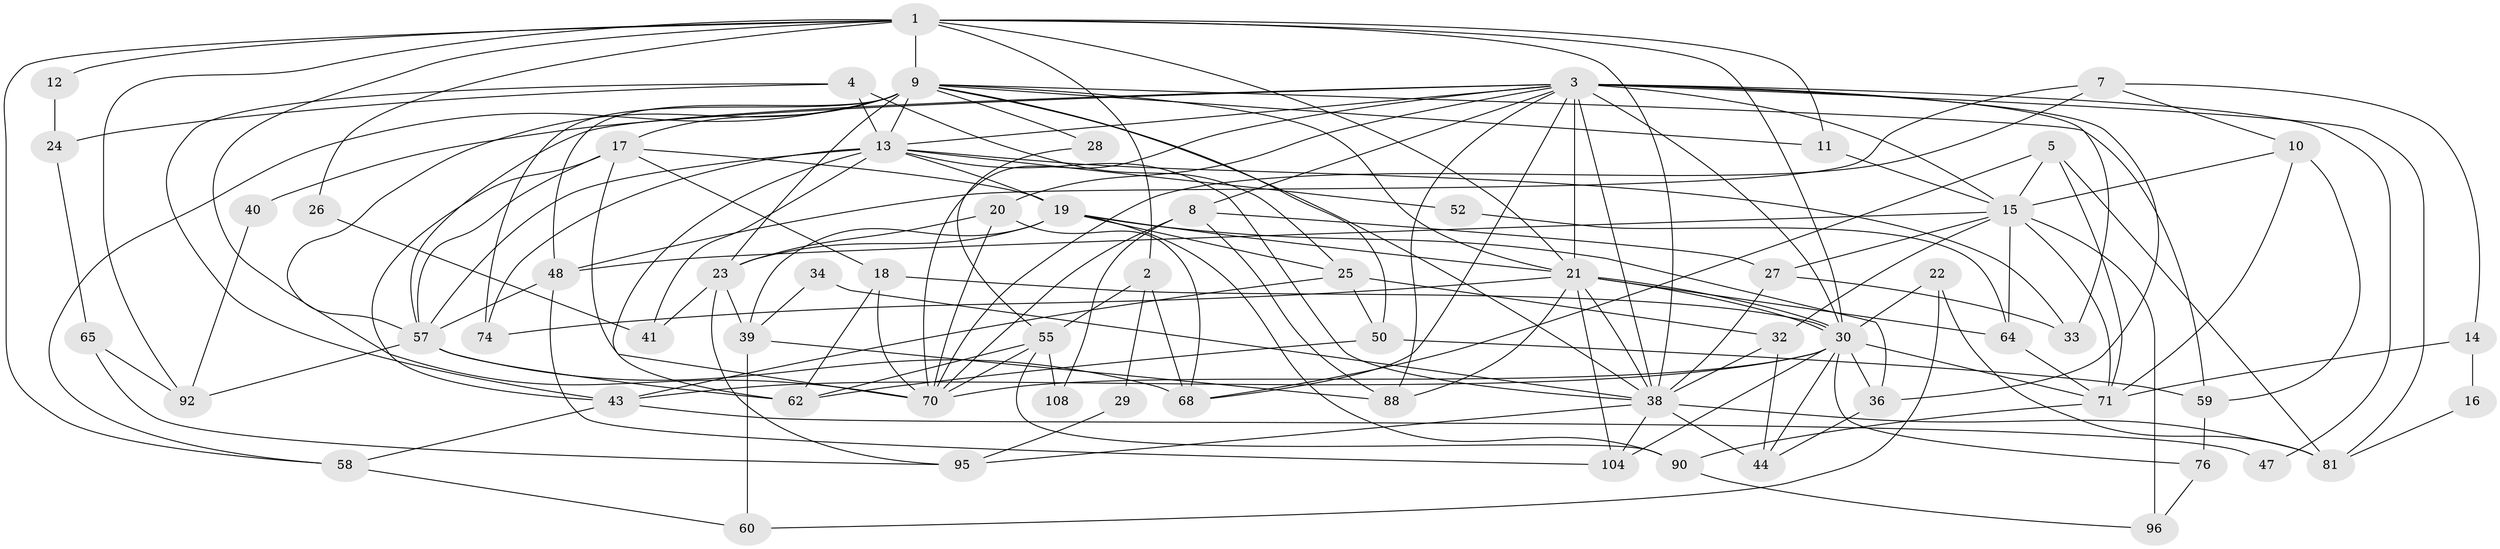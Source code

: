 // original degree distribution, {4: 0.3611111111111111, 7: 0.037037037037037035, 2: 0.12037037037037036, 3: 0.25, 5: 0.1388888888888889, 6: 0.07407407407407407, 10: 0.009259259259259259, 8: 0.009259259259259259}
// Generated by graph-tools (version 1.1) at 2025/18/03/04/25 18:18:50]
// undirected, 64 vertices, 161 edges
graph export_dot {
graph [start="1"]
  node [color=gray90,style=filled];
  1 [super="+6+53"];
  2;
  3 [super="+94+97+37+35"];
  4 [super="+56"];
  5 [super="+87"];
  7;
  8;
  9 [super="+46+86+49+31"];
  10;
  11;
  12;
  13 [super="+61+78"];
  14;
  15 [super="+99"];
  16;
  17;
  18 [super="+83"];
  19 [super="+106"];
  20;
  21 [super="+45"];
  22;
  23 [super="+63"];
  24;
  25;
  26;
  27 [super="+101"];
  28;
  29;
  30 [super="+75"];
  32;
  33;
  34;
  36;
  38 [super="+80+93+66"];
  39 [super="+51"];
  40;
  41;
  43 [super="+77"];
  44;
  47;
  48;
  50;
  52;
  55;
  57 [super="+85+91"];
  58;
  59;
  60;
  62;
  64;
  65;
  68 [super="+98"];
  70 [super="+100"];
  71 [super="+102"];
  74;
  76;
  81;
  88;
  90;
  92;
  95;
  96;
  104;
  108;
  1 -- 12;
  1 -- 21;
  1 -- 30;
  1 -- 2;
  1 -- 58;
  1 -- 38;
  1 -- 70;
  1 -- 9;
  1 -- 11;
  1 -- 26;
  1 -- 92;
  2 -- 55;
  2 -- 29;
  2 -- 68;
  3 -- 88;
  3 -- 21 [weight=3];
  3 -- 68;
  3 -- 33;
  3 -- 36;
  3 -- 47;
  3 -- 20;
  3 -- 38;
  3 -- 8;
  3 -- 30;
  3 -- 81;
  3 -- 40;
  3 -- 57;
  3 -- 13 [weight=2];
  3 -- 15;
  3 -- 70;
  4 -- 13 [weight=3];
  4 -- 24;
  4 -- 25;
  4 -- 43;
  5 -- 81;
  5 -- 71;
  5 -- 15;
  5 -- 68;
  7 -- 10;
  7 -- 48;
  7 -- 14;
  7 -- 70;
  8 -- 70;
  8 -- 88;
  8 -- 108;
  8 -- 27;
  9 -- 13 [weight=2];
  9 -- 48;
  9 -- 17;
  9 -- 50;
  9 -- 11;
  9 -- 28;
  9 -- 58;
  9 -- 74;
  9 -- 59;
  9 -- 21;
  9 -- 57;
  9 -- 38;
  9 -- 23;
  10 -- 15;
  10 -- 59;
  10 -- 71;
  11 -- 15;
  12 -- 24;
  13 -- 38;
  13 -- 41 [weight=2];
  13 -- 52;
  13 -- 57;
  13 -- 62;
  13 -- 33;
  13 -- 74;
  13 -- 19;
  14 -- 71;
  14 -- 16;
  15 -- 48;
  15 -- 96;
  15 -- 32;
  15 -- 64;
  15 -- 71;
  15 -- 27;
  16 -- 81;
  17 -- 43;
  17 -- 70;
  17 -- 18;
  17 -- 57;
  17 -- 19;
  18 -- 62;
  18 -- 30;
  18 -- 70;
  19 -- 36;
  19 -- 23;
  19 -- 21;
  19 -- 39;
  19 -- 25;
  19 -- 90;
  20 -- 23;
  20 -- 70;
  20 -- 68;
  21 -- 30;
  21 -- 30;
  21 -- 64;
  21 -- 104;
  21 -- 74;
  21 -- 88;
  21 -- 38;
  22 -- 81;
  22 -- 30;
  22 -- 60;
  23 -- 41;
  23 -- 39 [weight=2];
  23 -- 95;
  24 -- 65;
  25 -- 32;
  25 -- 50;
  25 -- 43;
  26 -- 41;
  27 -- 33;
  27 -- 38;
  28 -- 55;
  29 -- 95;
  30 -- 43;
  30 -- 71;
  30 -- 36;
  30 -- 104;
  30 -- 44;
  30 -- 76;
  30 -- 70;
  32 -- 44;
  32 -- 38;
  34 -- 39;
  34 -- 38;
  36 -- 44;
  38 -- 44;
  38 -- 81;
  38 -- 95;
  38 -- 104;
  39 -- 60;
  39 -- 88;
  40 -- 92;
  43 -- 58;
  43 -- 47;
  48 -- 104;
  48 -- 57;
  50 -- 59;
  50 -- 62;
  52 -- 64;
  55 -- 62;
  55 -- 90;
  55 -- 108;
  55 -- 70;
  57 -- 62;
  57 -- 92;
  57 -- 68;
  58 -- 60;
  59 -- 76;
  64 -- 71;
  65 -- 92;
  65 -- 95;
  71 -- 90;
  76 -- 96;
  90 -- 96;
}
